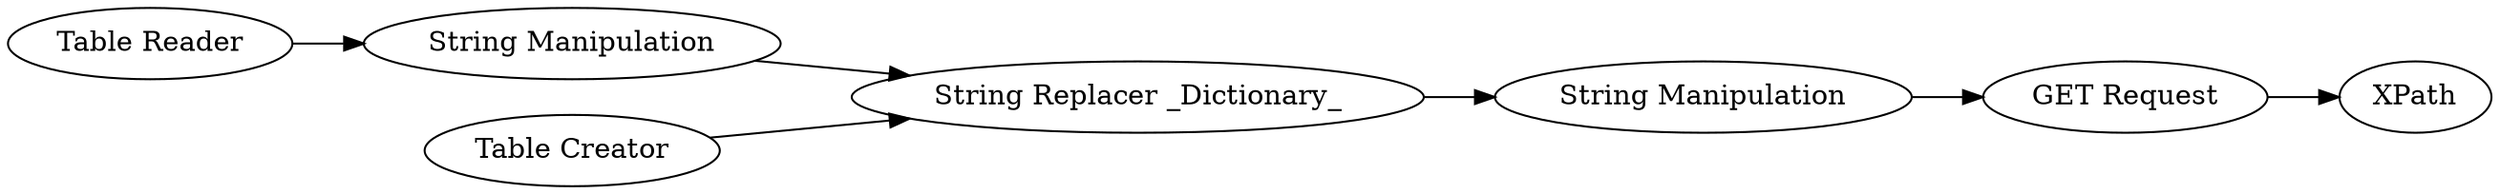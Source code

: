 digraph {
	"2265558379220510397_36" [label="Table Reader"]
	"2265558379220510397_38" [label="GET Request"]
	"2265558379220510397_43" [label="String Manipulation"]
	"2265558379220510397_41" [label="Table Creator"]
	"2265558379220510397_45" [label=XPath]
	"2265558379220510397_44" [label="String Manipulation"]
	"2265558379220510397_42" [label="String Replacer _Dictionary_"]
	"2265558379220510397_43" -> "2265558379220510397_42"
	"2265558379220510397_36" -> "2265558379220510397_43"
	"2265558379220510397_42" -> "2265558379220510397_44"
	"2265558379220510397_44" -> "2265558379220510397_38"
	"2265558379220510397_38" -> "2265558379220510397_45"
	"2265558379220510397_41" -> "2265558379220510397_42"
	rankdir=LR
}
